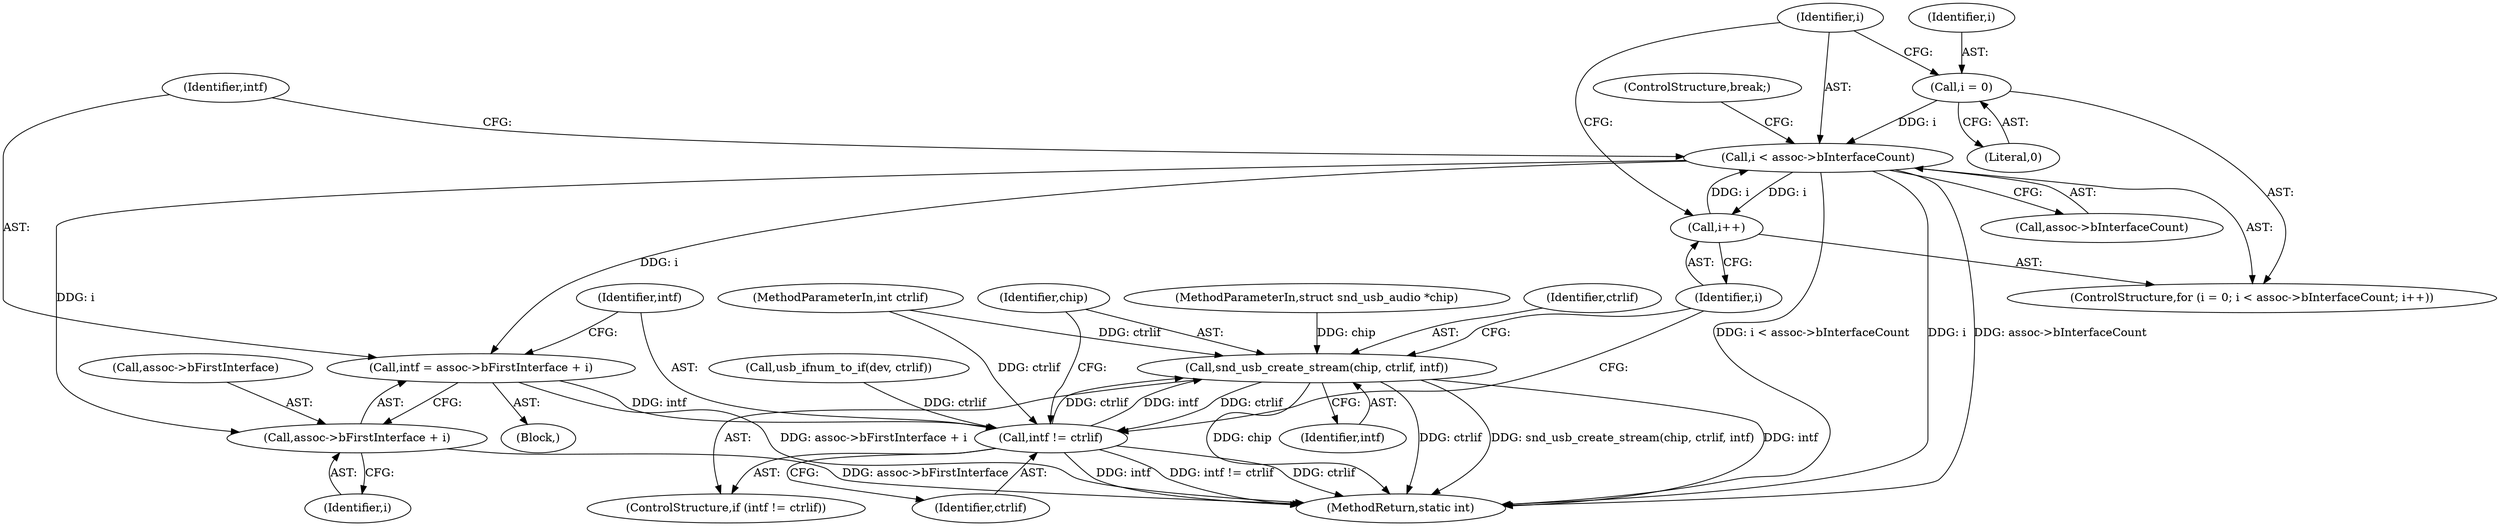 digraph "0_linux_bfc81a8bc18e3c4ba0cbaa7666ff76be2f998991@pointer" {
"1000362" [label="(Call,i < assoc->bInterfaceCount)"];
"1000367" [label="(Call,i++)"];
"1000362" [label="(Call,i < assoc->bInterfaceCount)"];
"1000359" [label="(Call,i = 0)"];
"1000371" [label="(Call,intf = assoc->bFirstInterface + i)"];
"1000379" [label="(Call,intf != ctrlif)"];
"1000382" [label="(Call,snd_usb_create_stream(chip, ctrlif, intf))"];
"1000373" [label="(Call,assoc->bFirstInterface + i)"];
"1000377" [label="(Identifier,i)"];
"1000382" [label="(Call,snd_usb_create_stream(chip, ctrlif, intf))"];
"1000106" [label="(MethodParameterIn,int ctrlif)"];
"1000369" [label="(Block,)"];
"1000384" [label="(Identifier,ctrlif)"];
"1000373" [label="(Call,assoc->bFirstInterface + i)"];
"1000364" [label="(Call,assoc->bInterfaceCount)"];
"1000361" [label="(Literal,0)"];
"1000372" [label="(Identifier,intf)"];
"1000381" [label="(Identifier,ctrlif)"];
"1000379" [label="(Call,intf != ctrlif)"];
"1000383" [label="(Identifier,chip)"];
"1000380" [label="(Identifier,intf)"];
"1000386" [label="(ControlStructure,break;)"];
"1000363" [label="(Identifier,i)"];
"1000378" [label="(ControlStructure,if (intf != ctrlif))"];
"1000362" [label="(Call,i < assoc->bInterfaceCount)"];
"1000105" [label="(MethodParameterIn,struct snd_usb_audio *chip)"];
"1000371" [label="(Call,intf = assoc->bFirstInterface + i)"];
"1000385" [label="(Identifier,intf)"];
"1000358" [label="(ControlStructure,for (i = 0; i < assoc->bInterfaceCount; i++))"];
"1000359" [label="(Call,i = 0)"];
"1000368" [label="(Identifier,i)"];
"1000367" [label="(Call,i++)"];
"1000389" [label="(MethodReturn,static int)"];
"1000302" [label="(Call,usb_ifnum_to_if(dev, ctrlif))"];
"1000374" [label="(Call,assoc->bFirstInterface)"];
"1000360" [label="(Identifier,i)"];
"1000362" -> "1000358"  [label="AST: "];
"1000362" -> "1000364"  [label="CFG: "];
"1000363" -> "1000362"  [label="AST: "];
"1000364" -> "1000362"  [label="AST: "];
"1000372" -> "1000362"  [label="CFG: "];
"1000386" -> "1000362"  [label="CFG: "];
"1000362" -> "1000389"  [label="DDG: assoc->bInterfaceCount"];
"1000362" -> "1000389"  [label="DDG: i < assoc->bInterfaceCount"];
"1000362" -> "1000389"  [label="DDG: i"];
"1000367" -> "1000362"  [label="DDG: i"];
"1000359" -> "1000362"  [label="DDG: i"];
"1000362" -> "1000367"  [label="DDG: i"];
"1000362" -> "1000371"  [label="DDG: i"];
"1000362" -> "1000373"  [label="DDG: i"];
"1000367" -> "1000358"  [label="AST: "];
"1000367" -> "1000368"  [label="CFG: "];
"1000368" -> "1000367"  [label="AST: "];
"1000363" -> "1000367"  [label="CFG: "];
"1000359" -> "1000358"  [label="AST: "];
"1000359" -> "1000361"  [label="CFG: "];
"1000360" -> "1000359"  [label="AST: "];
"1000361" -> "1000359"  [label="AST: "];
"1000363" -> "1000359"  [label="CFG: "];
"1000371" -> "1000369"  [label="AST: "];
"1000371" -> "1000373"  [label="CFG: "];
"1000372" -> "1000371"  [label="AST: "];
"1000373" -> "1000371"  [label="AST: "];
"1000380" -> "1000371"  [label="CFG: "];
"1000371" -> "1000389"  [label="DDG: assoc->bFirstInterface + i"];
"1000371" -> "1000379"  [label="DDG: intf"];
"1000379" -> "1000378"  [label="AST: "];
"1000379" -> "1000381"  [label="CFG: "];
"1000380" -> "1000379"  [label="AST: "];
"1000381" -> "1000379"  [label="AST: "];
"1000383" -> "1000379"  [label="CFG: "];
"1000368" -> "1000379"  [label="CFG: "];
"1000379" -> "1000389"  [label="DDG: intf"];
"1000379" -> "1000389"  [label="DDG: intf != ctrlif"];
"1000379" -> "1000389"  [label="DDG: ctrlif"];
"1000382" -> "1000379"  [label="DDG: ctrlif"];
"1000302" -> "1000379"  [label="DDG: ctrlif"];
"1000106" -> "1000379"  [label="DDG: ctrlif"];
"1000379" -> "1000382"  [label="DDG: ctrlif"];
"1000379" -> "1000382"  [label="DDG: intf"];
"1000382" -> "1000378"  [label="AST: "];
"1000382" -> "1000385"  [label="CFG: "];
"1000383" -> "1000382"  [label="AST: "];
"1000384" -> "1000382"  [label="AST: "];
"1000385" -> "1000382"  [label="AST: "];
"1000368" -> "1000382"  [label="CFG: "];
"1000382" -> "1000389"  [label="DDG: chip"];
"1000382" -> "1000389"  [label="DDG: ctrlif"];
"1000382" -> "1000389"  [label="DDG: snd_usb_create_stream(chip, ctrlif, intf)"];
"1000382" -> "1000389"  [label="DDG: intf"];
"1000105" -> "1000382"  [label="DDG: chip"];
"1000106" -> "1000382"  [label="DDG: ctrlif"];
"1000373" -> "1000377"  [label="CFG: "];
"1000374" -> "1000373"  [label="AST: "];
"1000377" -> "1000373"  [label="AST: "];
"1000373" -> "1000389"  [label="DDG: assoc->bFirstInterface"];
}

